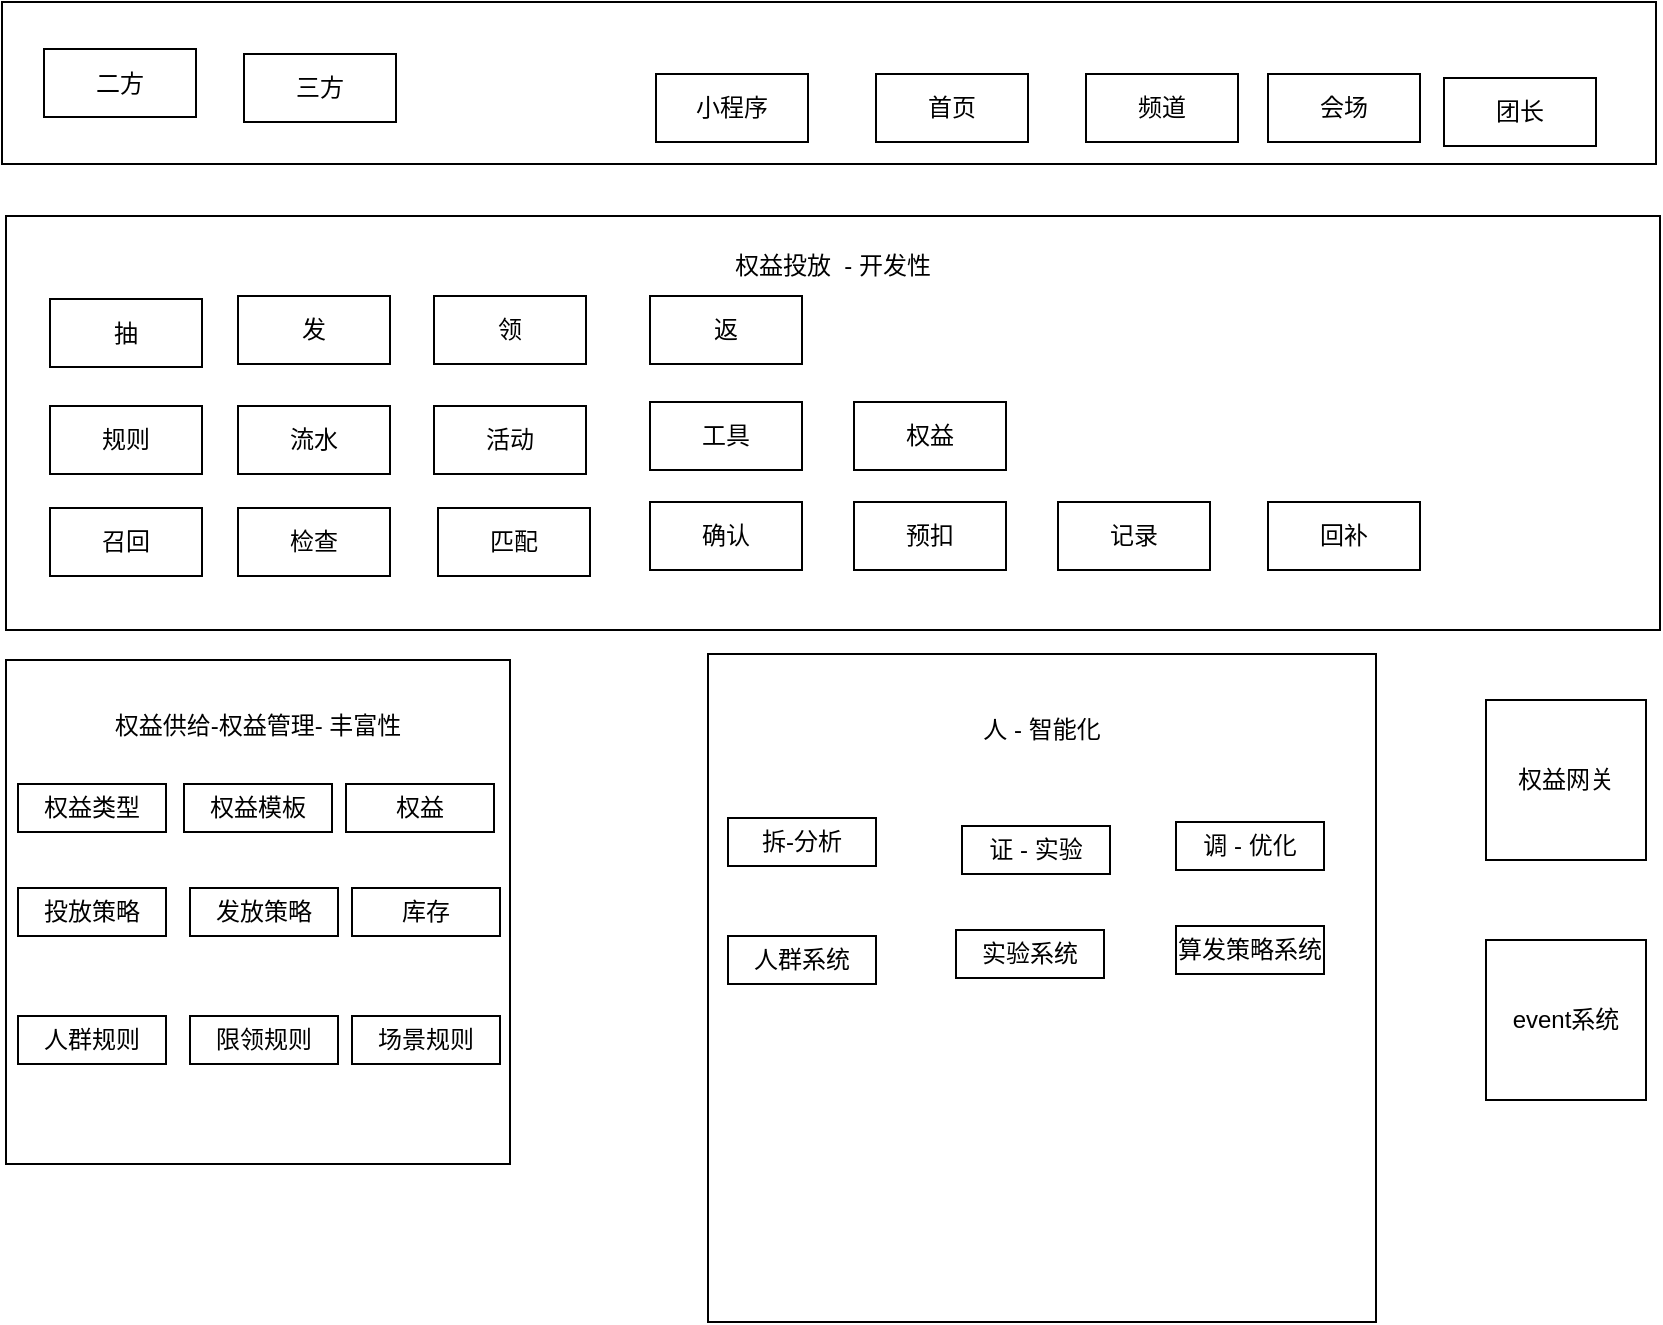 <mxfile version="21.1.4" type="github">
  <diagram name="第 1 页" id="Gara6Eefkx1G8ZgkLCB0">
    <mxGraphModel dx="1242" dy="713" grid="0" gridSize="10" guides="1" tooltips="1" connect="1" arrows="1" fold="1" page="1" pageScale="1" pageWidth="1169" pageHeight="1654" math="0" shadow="0">
      <root>
        <mxCell id="0" />
        <mxCell id="1" parent="0" />
        <mxCell id="Y0EksiwexTorMI2MB5jG-1" value="权益供给-权益管理- 丰富性&lt;br&gt;&lt;br&gt;&lt;br&gt;&lt;br&gt;&lt;br&gt;&lt;br&gt;&lt;br&gt;&lt;br&gt;&lt;br&gt;&lt;br&gt;&lt;br&gt;&lt;br&gt;&lt;br&gt;&amp;nbsp;" style="whiteSpace=wrap;html=1;aspect=fixed;" vertex="1" parent="1">
          <mxGeometry x="284" y="379" width="252" height="252" as="geometry" />
        </mxCell>
        <mxCell id="Y0EksiwexTorMI2MB5jG-3" value="权益投放&amp;nbsp; - 开发性&lt;br&gt;&lt;br&gt;&lt;br&gt;&lt;br&gt;&lt;br&gt;&lt;br&gt;&lt;br&gt;&lt;br&gt;&lt;br&gt;&lt;br&gt;&lt;br&gt;&lt;br&gt;" style="rounded=0;whiteSpace=wrap;html=1;" vertex="1" parent="1">
          <mxGeometry x="284" y="157" width="827" height="207" as="geometry" />
        </mxCell>
        <mxCell id="Y0EksiwexTorMI2MB5jG-4" value="" style="rounded=0;whiteSpace=wrap;html=1;" vertex="1" parent="1">
          <mxGeometry x="282" y="50" width="827" height="81" as="geometry" />
        </mxCell>
        <mxCell id="Y0EksiwexTorMI2MB5jG-5" value="权益类型" style="rounded=0;whiteSpace=wrap;html=1;" vertex="1" parent="1">
          <mxGeometry x="290" y="441" width="74" height="24" as="geometry" />
        </mxCell>
        <mxCell id="Y0EksiwexTorMI2MB5jG-6" value="权益模板" style="rounded=0;whiteSpace=wrap;html=1;" vertex="1" parent="1">
          <mxGeometry x="373" y="441" width="74" height="24" as="geometry" />
        </mxCell>
        <mxCell id="Y0EksiwexTorMI2MB5jG-8" value="权益" style="rounded=0;whiteSpace=wrap;html=1;" vertex="1" parent="1">
          <mxGeometry x="454" y="441" width="74" height="24" as="geometry" />
        </mxCell>
        <mxCell id="Y0EksiwexTorMI2MB5jG-9" value="投放策略" style="rounded=0;whiteSpace=wrap;html=1;" vertex="1" parent="1">
          <mxGeometry x="290" y="493" width="74" height="24" as="geometry" />
        </mxCell>
        <mxCell id="Y0EksiwexTorMI2MB5jG-10" value="发放策略" style="rounded=0;whiteSpace=wrap;html=1;" vertex="1" parent="1">
          <mxGeometry x="376" y="493" width="74" height="24" as="geometry" />
        </mxCell>
        <mxCell id="Y0EksiwexTorMI2MB5jG-12" value="库存" style="rounded=0;whiteSpace=wrap;html=1;" vertex="1" parent="1">
          <mxGeometry x="457" y="493" width="74" height="24" as="geometry" />
        </mxCell>
        <mxCell id="Y0EksiwexTorMI2MB5jG-14" value="人群规则" style="rounded=0;whiteSpace=wrap;html=1;" vertex="1" parent="1">
          <mxGeometry x="290" y="557" width="74" height="24" as="geometry" />
        </mxCell>
        <mxCell id="Y0EksiwexTorMI2MB5jG-15" value="限领规则" style="rounded=0;whiteSpace=wrap;html=1;" vertex="1" parent="1">
          <mxGeometry x="376" y="557" width="74" height="24" as="geometry" />
        </mxCell>
        <mxCell id="Y0EksiwexTorMI2MB5jG-16" value="场景规则" style="rounded=0;whiteSpace=wrap;html=1;" vertex="1" parent="1">
          <mxGeometry x="457" y="557" width="74" height="24" as="geometry" />
        </mxCell>
        <mxCell id="Y0EksiwexTorMI2MB5jG-17" value="人 - 智能化&lt;br&gt;&lt;br&gt;&lt;br&gt;&lt;br&gt;&lt;br&gt;&lt;br&gt;&lt;br&gt;&lt;br&gt;&lt;br&gt;&lt;br&gt;&lt;br&gt;&lt;br&gt;&lt;br&gt;&lt;br&gt;&lt;br&gt;&lt;br&gt;&lt;br&gt;&lt;br&gt;&lt;br&gt;" style="whiteSpace=wrap;html=1;aspect=fixed;" vertex="1" parent="1">
          <mxGeometry x="635" y="376" width="334" height="334" as="geometry" />
        </mxCell>
        <mxCell id="Y0EksiwexTorMI2MB5jG-20" value="证 - 实验" style="rounded=0;whiteSpace=wrap;html=1;" vertex="1" parent="1">
          <mxGeometry x="762" y="462" width="74" height="24" as="geometry" />
        </mxCell>
        <mxCell id="Y0EksiwexTorMI2MB5jG-21" value="调 - 优化" style="rounded=0;whiteSpace=wrap;html=1;" vertex="1" parent="1">
          <mxGeometry x="869" y="460" width="74" height="24" as="geometry" />
        </mxCell>
        <mxCell id="Y0EksiwexTorMI2MB5jG-22" value="人群系统" style="rounded=0;whiteSpace=wrap;html=1;" vertex="1" parent="1">
          <mxGeometry x="645" y="517" width="74" height="24" as="geometry" />
        </mxCell>
        <mxCell id="Y0EksiwexTorMI2MB5jG-23" value="实验系统" style="rounded=0;whiteSpace=wrap;html=1;" vertex="1" parent="1">
          <mxGeometry x="759" y="514" width="74" height="24" as="geometry" />
        </mxCell>
        <mxCell id="Y0EksiwexTorMI2MB5jG-24" value="算发策略系统" style="rounded=0;whiteSpace=wrap;html=1;" vertex="1" parent="1">
          <mxGeometry x="869" y="512" width="74" height="24" as="geometry" />
        </mxCell>
        <mxCell id="Y0EksiwexTorMI2MB5jG-25" value="拆-分析" style="rounded=0;whiteSpace=wrap;html=1;" vertex="1" parent="1">
          <mxGeometry x="645" y="458" width="74" height="24" as="geometry" />
        </mxCell>
        <mxCell id="Y0EksiwexTorMI2MB5jG-26" value="权益网关" style="whiteSpace=wrap;html=1;aspect=fixed;" vertex="1" parent="1">
          <mxGeometry x="1024" y="399" width="80" height="80" as="geometry" />
        </mxCell>
        <mxCell id="Y0EksiwexTorMI2MB5jG-27" value="抽" style="rounded=0;whiteSpace=wrap;html=1;" vertex="1" parent="1">
          <mxGeometry x="306" y="198.5" width="76" height="34" as="geometry" />
        </mxCell>
        <mxCell id="Y0EksiwexTorMI2MB5jG-29" value="发" style="rounded=0;whiteSpace=wrap;html=1;" vertex="1" parent="1">
          <mxGeometry x="400" y="197" width="76" height="34" as="geometry" />
        </mxCell>
        <mxCell id="Y0EksiwexTorMI2MB5jG-30" value="领" style="rounded=0;whiteSpace=wrap;html=1;" vertex="1" parent="1">
          <mxGeometry x="498" y="197" width="76" height="34" as="geometry" />
        </mxCell>
        <mxCell id="Y0EksiwexTorMI2MB5jG-31" value="返" style="rounded=0;whiteSpace=wrap;html=1;" vertex="1" parent="1">
          <mxGeometry x="606" y="197" width="76" height="34" as="geometry" />
        </mxCell>
        <mxCell id="Y0EksiwexTorMI2MB5jG-32" value="规则" style="rounded=0;whiteSpace=wrap;html=1;" vertex="1" parent="1">
          <mxGeometry x="306" y="252" width="76" height="34" as="geometry" />
        </mxCell>
        <mxCell id="Y0EksiwexTorMI2MB5jG-33" value="流水" style="rounded=0;whiteSpace=wrap;html=1;" vertex="1" parent="1">
          <mxGeometry x="400" y="252" width="76" height="34" as="geometry" />
        </mxCell>
        <mxCell id="Y0EksiwexTorMI2MB5jG-34" value="活动" style="rounded=0;whiteSpace=wrap;html=1;" vertex="1" parent="1">
          <mxGeometry x="498" y="252" width="76" height="34" as="geometry" />
        </mxCell>
        <mxCell id="Y0EksiwexTorMI2MB5jG-35" value="工具" style="rounded=0;whiteSpace=wrap;html=1;" vertex="1" parent="1">
          <mxGeometry x="606" y="250" width="76" height="34" as="geometry" />
        </mxCell>
        <mxCell id="Y0EksiwexTorMI2MB5jG-36" value="权益" style="rounded=0;whiteSpace=wrap;html=1;" vertex="1" parent="1">
          <mxGeometry x="708" y="250" width="76" height="34" as="geometry" />
        </mxCell>
        <mxCell id="Y0EksiwexTorMI2MB5jG-37" value="召回" style="rounded=0;whiteSpace=wrap;html=1;" vertex="1" parent="1">
          <mxGeometry x="306" y="303" width="76" height="34" as="geometry" />
        </mxCell>
        <mxCell id="Y0EksiwexTorMI2MB5jG-38" value="检查" style="rounded=0;whiteSpace=wrap;html=1;" vertex="1" parent="1">
          <mxGeometry x="400" y="303" width="76" height="34" as="geometry" />
        </mxCell>
        <mxCell id="Y0EksiwexTorMI2MB5jG-39" value="匹配" style="rounded=0;whiteSpace=wrap;html=1;" vertex="1" parent="1">
          <mxGeometry x="500" y="303" width="76" height="34" as="geometry" />
        </mxCell>
        <mxCell id="Y0EksiwexTorMI2MB5jG-40" value="确认" style="rounded=0;whiteSpace=wrap;html=1;" vertex="1" parent="1">
          <mxGeometry x="606" y="300" width="76" height="34" as="geometry" />
        </mxCell>
        <mxCell id="Y0EksiwexTorMI2MB5jG-41" value="预扣" style="rounded=0;whiteSpace=wrap;html=1;" vertex="1" parent="1">
          <mxGeometry x="708" y="300" width="76" height="34" as="geometry" />
        </mxCell>
        <mxCell id="Y0EksiwexTorMI2MB5jG-42" value="记录" style="rounded=0;whiteSpace=wrap;html=1;" vertex="1" parent="1">
          <mxGeometry x="810" y="300" width="76" height="34" as="geometry" />
        </mxCell>
        <mxCell id="Y0EksiwexTorMI2MB5jG-43" value="回补" style="rounded=0;whiteSpace=wrap;html=1;" vertex="1" parent="1">
          <mxGeometry x="915" y="300" width="76" height="34" as="geometry" />
        </mxCell>
        <mxCell id="Y0EksiwexTorMI2MB5jG-44" value="二方" style="rounded=0;whiteSpace=wrap;html=1;" vertex="1" parent="1">
          <mxGeometry x="303" y="73.5" width="76" height="34" as="geometry" />
        </mxCell>
        <mxCell id="Y0EksiwexTorMI2MB5jG-45" value="三方" style="rounded=0;whiteSpace=wrap;html=1;" vertex="1" parent="1">
          <mxGeometry x="403" y="76" width="76" height="34" as="geometry" />
        </mxCell>
        <mxCell id="Y0EksiwexTorMI2MB5jG-46" value="小程序" style="rounded=0;whiteSpace=wrap;html=1;" vertex="1" parent="1">
          <mxGeometry x="609" y="86" width="76" height="34" as="geometry" />
        </mxCell>
        <mxCell id="Y0EksiwexTorMI2MB5jG-47" value="首页" style="rounded=0;whiteSpace=wrap;html=1;" vertex="1" parent="1">
          <mxGeometry x="719" y="86" width="76" height="34" as="geometry" />
        </mxCell>
        <mxCell id="Y0EksiwexTorMI2MB5jG-48" value="event系统" style="whiteSpace=wrap;html=1;aspect=fixed;" vertex="1" parent="1">
          <mxGeometry x="1024" y="519" width="80" height="80" as="geometry" />
        </mxCell>
        <mxCell id="Y0EksiwexTorMI2MB5jG-49" value="频道" style="rounded=0;whiteSpace=wrap;html=1;" vertex="1" parent="1">
          <mxGeometry x="824" y="86" width="76" height="34" as="geometry" />
        </mxCell>
        <mxCell id="Y0EksiwexTorMI2MB5jG-50" value="会场" style="rounded=0;whiteSpace=wrap;html=1;" vertex="1" parent="1">
          <mxGeometry x="915" y="86" width="76" height="34" as="geometry" />
        </mxCell>
        <mxCell id="Y0EksiwexTorMI2MB5jG-51" value="团长" style="rounded=0;whiteSpace=wrap;html=1;" vertex="1" parent="1">
          <mxGeometry x="1003" y="88" width="76" height="34" as="geometry" />
        </mxCell>
      </root>
    </mxGraphModel>
  </diagram>
</mxfile>
